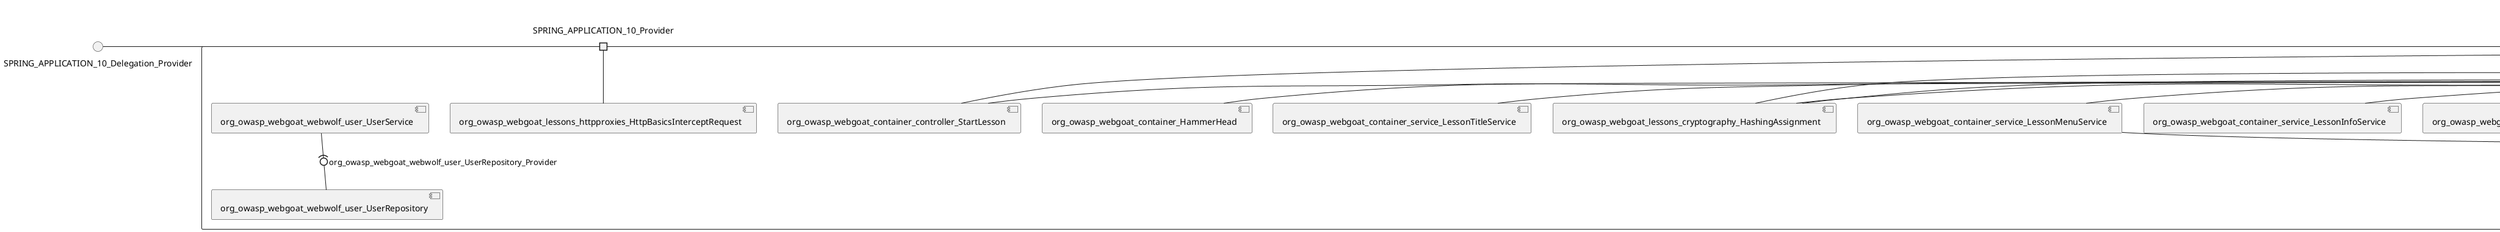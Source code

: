 @startuml
skinparam fixCircleLabelOverlapping true
skinparam componentStyle uml2
() SPRING_APPLICATION_10_Delegation_Provider
() SPRING_APPLICATION_11_Delegation_Provider
() SPRING_APPLICATION_12_Delegation_Provider
() SPRING_APPLICATION_13_Delegation_Provider
() SPRING_APPLICATION_14_Delegation_Provider
() SPRING_APPLICATION_15_Delegation_Provider
() SPRING_APPLICATION_16_Delegation_Provider
() SPRING_APPLICATION_2_Delegation_Provider
() SPRING_APPLICATION_3_Delegation_Provider
() SPRING_APPLICATION_4_Delegation_Provider
() SPRING_APPLICATION_5_Delegation_Provider
() SPRING_APPLICATION_6_Delegation_Provider
() SPRING_APPLICATION_7_Delegation_Provider
() SPRING_APPLICATION_8_Delegation_Provider
() SPRING_APPLICATION_9_Delegation_Provider
() SPRING_APPLICATION_BypassRestrictions_FieldRestrictions_POST_Delegation_Provider
() SPRING_APPLICATION_BypassRestrictions_frontendValidation_POST_Delegation_Provider
() SPRING_APPLICATION_ChromeDevTools_dummy_POST_Delegation_Provider
() SPRING_APPLICATION_ChromeDevTools_network_POST_Delegation_Provider
() SPRING_APPLICATION_CrossSiteScriptingStored_stored_xss_POST_Delegation_Provider
() SPRING_APPLICATION_CrossSiteScriptingStored_stored_xss_follow_up_POST_Delegation_Provider
() SPRING_APPLICATION_CrossSiteScripting_attack1_POST_Delegation_Provider
() SPRING_APPLICATION_CrossSiteScripting_attack3_POST_Delegation_Provider
() SPRING_APPLICATION_CrossSiteScripting_attack4_POST_Delegation_Provider
() SPRING_APPLICATION_CrossSiteScripting_attack5a_GET_Delegation_Provider
() SPRING_APPLICATION_CrossSiteScripting_attack6a_POST_Delegation_Provider
() SPRING_APPLICATION_CrossSiteScripting_dom_follow_up_POST_Delegation_Provider
() SPRING_APPLICATION_CrossSiteScripting_phone_home_xss_POST_Delegation_Provider
() SPRING_APPLICATION_CrossSiteScripting_quiz_GET_POST_Delegation_Provider
() SPRING_APPLICATION_Delegation_Provider
() SPRING_APPLICATION_GET_10_Delegation_Provider
() SPRING_APPLICATION_GET_11_Delegation_Provider
() SPRING_APPLICATION_GET_2_Delegation_Provider
() SPRING_APPLICATION_GET_3_Delegation_Provider
() SPRING_APPLICATION_GET_4_Delegation_Provider
() SPRING_APPLICATION_GET_5_Delegation_Provider
() SPRING_APPLICATION_GET_6_Delegation_Provider
() SPRING_APPLICATION_GET_7_Delegation_Provider
() SPRING_APPLICATION_GET_8_Delegation_Provider
() SPRING_APPLICATION_GET_9_Delegation_Provider
() SPRING_APPLICATION_GET_Delegation_Provider
() SPRING_APPLICATION_HtmlTampering_task_POST_Delegation_Provider
() SPRING_APPLICATION_HttpBasics_attack1_POST_Delegation_Provider
() SPRING_APPLICATION_HttpBasics_attack2_POST_Delegation_Provider
() SPRING_APPLICATION_IDOR_diff_attributes_POST_Delegation_Provider
() SPRING_APPLICATION_IDOR_login_POST_Delegation_Provider
() SPRING_APPLICATION_IDOR_profile_alt_path_POST_Delegation_Provider
() SPRING_APPLICATION_InsecureDeserialization_task_POST_Delegation_Provider
() SPRING_APPLICATION_InsecureLogin_Delegation_Provider
() SPRING_APPLICATION_JWT_decode_POST_Delegation_Provider
() SPRING_APPLICATION_JWT_jku_Delegation_Provider
() SPRING_APPLICATION_JWT_kid_Delegation_Provider
() SPRING_APPLICATION_JWT_quiz_GET_POST_Delegation_Provider
() SPRING_APPLICATION_JWT_refresh_Delegation_Provider
() SPRING_APPLICATION_JWT_secret_POST_Delegation_Provider
() SPRING_APPLICATION_JWT_votings_Delegation_Provider
() SPRING_APPLICATION_LogSpoofing_log_bleeding_POST_Delegation_Provider
() SPRING_APPLICATION_LogSpoofing_log_spoofing_POST_Delegation_Provider
() SPRING_APPLICATION_POST_10_Delegation_Provider
() SPRING_APPLICATION_POST_11_Delegation_Provider
() SPRING_APPLICATION_POST_12_Delegation_Provider
() SPRING_APPLICATION_POST_13_Delegation_Provider
() SPRING_APPLICATION_POST_14_Delegation_Provider
() SPRING_APPLICATION_POST_15_Delegation_Provider
() SPRING_APPLICATION_POST_16_Delegation_Provider
() SPRING_APPLICATION_POST_17_Delegation_Provider
() SPRING_APPLICATION_POST_18_Delegation_Provider
() SPRING_APPLICATION_POST_2_Delegation_Provider
() SPRING_APPLICATION_POST_3_Delegation_Provider
() SPRING_APPLICATION_POST_4_Delegation_Provider
() SPRING_APPLICATION_POST_5_Delegation_Provider
() SPRING_APPLICATION_POST_6_Delegation_Provider
() SPRING_APPLICATION_POST_7_Delegation_Provider
() SPRING_APPLICATION_POST_8_Delegation_Provider
() SPRING_APPLICATION_POST_9_Delegation_Provider
() SPRING_APPLICATION_POST_Delegation_Provider
() SPRING_APPLICATION_PUT_Delegation_Provider
() SPRING_APPLICATION_PasswordReset_ForgotPassword_create_password_reset_link_POST_Delegation_Provider
() SPRING_APPLICATION_PasswordReset_SecurityQuestions_POST_Delegation_Provider
() SPRING_APPLICATION_PasswordReset_reset_Delegation_Provider
() SPRING_APPLICATION_PasswordReset_simple_mail_reset_POST_Delegation_Provider
() SPRING_APPLICATION_PathTraversal_profile_picture_GET_Delegation_Provider
() SPRING_APPLICATION_PathTraversal_profile_picture_fix_GET_Delegation_Provider
() SPRING_APPLICATION_PathTraversal_profile_upload_POST_Delegation_Provider
() SPRING_APPLICATION_PathTraversal_profile_upload_fix_POST_Delegation_Provider
() SPRING_APPLICATION_PathTraversal_profile_upload_remove_user_input_POST_Delegation_Provider
() SPRING_APPLICATION_PathTraversal_random_POST_Delegation_Provider
() SPRING_APPLICATION_PathTraversal_random_picture_GET_Delegation_Provider
() SPRING_APPLICATION_PathTraversal_zip_slip_Delegation_Provider
() SPRING_APPLICATION_SSRF_task1_POST_Delegation_Provider
() SPRING_APPLICATION_SSRF_task2_POST_Delegation_Provider
() SPRING_APPLICATION_SecurePasswords_assignment_POST_Delegation_Provider
() SPRING_APPLICATION_SqlInjectionAdvanced_attack6a_POST_Delegation_Provider
() SPRING_APPLICATION_SqlInjectionAdvanced_attack6b_POST_Delegation_Provider
() SPRING_APPLICATION_SqlInjectionAdvanced_challenge_Login_POST_Delegation_Provider
() SPRING_APPLICATION_SqlInjectionAdvanced_challenge_PUT_Delegation_Provider
() SPRING_APPLICATION_SqlInjectionAdvanced_quiz_GET_POST_Delegation_Provider
() SPRING_APPLICATION_SqlInjectionMitigations_attack10a_POST_Delegation_Provider
() SPRING_APPLICATION_SqlInjectionMitigations_attack10b_POST_Delegation_Provider
() SPRING_APPLICATION_SqlInjectionMitigations_attack12a_POST_Delegation_Provider
() SPRING_APPLICATION_SqlInjectionMitigations_servers_GET_Delegation_Provider
() SPRING_APPLICATION_SqlInjection_assignment5a_POST_Delegation_Provider
() SPRING_APPLICATION_SqlInjection_assignment5b_POST_Delegation_Provider
() SPRING_APPLICATION_SqlInjection_attack10_POST_Delegation_Provider
() SPRING_APPLICATION_SqlInjection_attack2_POST_Delegation_Provider
() SPRING_APPLICATION_SqlInjection_attack3_POST_Delegation_Provider
() SPRING_APPLICATION_SqlInjection_attack4_POST_Delegation_Provider
() SPRING_APPLICATION_SqlInjection_attack5_POST_Delegation_Provider
() SPRING_APPLICATION_SqlInjection_attack8_POST_Delegation_Provider
() SPRING_APPLICATION_SqlInjection_attack9_POST_Delegation_Provider
() SPRING_APPLICATION_SqlOnlyInputValidationOnKeywords_attack_POST_Delegation_Provider
() SPRING_APPLICATION_SqlOnlyInputValidation_attack_POST_Delegation_Provider
() SPRING_APPLICATION_VulnerableComponents_attack1_POST_Delegation_Provider
() SPRING_APPLICATION_WebWolf_GET_Delegation_Provider
() SPRING_APPLICATION_WebWolf_landing_Delegation_Provider
() SPRING_APPLICATION_WebWolf_mail_Delegation_Provider
() SPRING_APPLICATION_challenge_1_POST_Delegation_Provider
() SPRING_APPLICATION_challenge_5_POST_Delegation_Provider
() SPRING_APPLICATION_challenge_7_Delegation_Provider
() SPRING_APPLICATION_challenge_8_Delegation_Provider
() SPRING_APPLICATION_challenge_logo_Delegation_Provider
() SPRING_APPLICATION_cia_quiz_GET_POST_Delegation_Provider
() SPRING_APPLICATION_clientSideFiltering_attack1_POST_Delegation_Provider
() SPRING_APPLICATION_clientSideFiltering_challenge_store_coupons_GET_Delegation_Provider
() SPRING_APPLICATION_clientSideFiltering_getItForFree_POST_Delegation_Provider
() SPRING_APPLICATION_clientSideFiltering_salaries_GET_Delegation_Provider
() SPRING_APPLICATION_crypto_encoding_basic_auth_POST_Delegation_Provider
() SPRING_APPLICATION_crypto_encoding_xor_POST_Delegation_Provider
() SPRING_APPLICATION_crypto_hashing_POST_Delegation_Provider
() SPRING_APPLICATION_crypto_secure_defaults_POST_Delegation_Provider
() SPRING_APPLICATION_crypto_signing_verify_POST_Delegation_Provider
() SPRING_APPLICATION_csrf_feedback_message_POST_Delegation_Provider
() SPRING_APPLICATION_csrf_review_POST_Delegation_Provider
() SPRING_APPLICATION_files_GET_Delegation_Provider
() SPRING_APPLICATION_fileupload_POST_Delegation_Provider
() SPRING_APPLICATION_jwt_Delegation_Provider
() SPRING_APPLICATION_landing_Delegation_Provider
() SPRING_APPLICATION_lesson_template_Delegation_Provider
() SPRING_APPLICATION_login_oauth_mvc_GET_Delegation_Provider
() SPRING_APPLICATION_mail_DELETE_GET_POST_Delegation_Provider
() SPRING_APPLICATION_register_mvc_POST_Delegation_Provider
() SPRING_APPLICATION_registration_GET_Delegation_Provider
() SPRING_APPLICATION_requests_GET_Delegation_Provider
() SPRING_APPLICATION_scoreboard_data_GET_Delegation_Provider
() SPRING_APPLICATION_server_directory_GET_Delegation_Provider
() SPRING_APPLICATION_service_debug_labels_mvc_Delegation_Provider
() SPRING_APPLICATION_service_lessonoverview_mvc_Delegation_Provider
() SPRING_APPLICATION_xxe_comments_GET_Delegation_Provider
rectangle System {
[org_owasp_webgoat_container_HammerHead] [[webgoat-webgoat.repository#_Rdbt7IhBEe-S_qKQpdxaLQ]]
[org_owasp_webgoat_container_WebWolfRedirect] [[webgoat-webgoat.repository#_Rdbt7IhBEe-S_qKQpdxaLQ]]
[org_owasp_webgoat_container_controller_StartLesson] [[webgoat-webgoat.repository#_Rdbt7IhBEe-S_qKQpdxaLQ]]
[org_owasp_webgoat_container_controller_Welcome] [[webgoat-webgoat.repository#_Rdbt7IhBEe-S_qKQpdxaLQ]]
[org_owasp_webgoat_container_i18n_PluginMessages_Provider] [[webgoat-webgoat.repository#_Rdbt7IhBEe-S_qKQpdxaLQ]]
[org_owasp_webgoat_container_report_ReportCardController] [[webgoat-webgoat.repository#_Rdbt7IhBEe-S_qKQpdxaLQ]]
[org_owasp_webgoat_container_service_EnvironmentService] [[webgoat-webgoat.repository#_Rdbt7IhBEe-S_qKQpdxaLQ]]
[org_owasp_webgoat_container_service_HintService] [[webgoat-webgoat.repository#_Rdbt7IhBEe-S_qKQpdxaLQ]]
[org_owasp_webgoat_container_service_LabelDebugService] [[webgoat-webgoat.repository#_Rdbt7IhBEe-S_qKQpdxaLQ]]
[org_owasp_webgoat_container_service_LabelService] [[webgoat-webgoat.repository#_Rdbt7IhBEe-S_qKQpdxaLQ]]
[org_owasp_webgoat_container_service_LessonInfoService] [[webgoat-webgoat.repository#_Rdbt7IhBEe-S_qKQpdxaLQ]]
[org_owasp_webgoat_container_service_LessonMenuService] [[webgoat-webgoat.repository#_Rdbt7IhBEe-S_qKQpdxaLQ]]
[org_owasp_webgoat_container_service_LessonProgressService] [[webgoat-webgoat.repository#_Rdbt7IhBEe-S_qKQpdxaLQ]]
[org_owasp_webgoat_container_service_LessonTitleService] [[webgoat-webgoat.repository#_Rdbt7IhBEe-S_qKQpdxaLQ]]
[org_owasp_webgoat_container_service_RestartLessonService] [[webgoat-webgoat.repository#_Rdbt7IhBEe-S_qKQpdxaLQ]]
[org_owasp_webgoat_container_service_SessionService] [[webgoat-webgoat.repository#_Rdbt7IhBEe-S_qKQpdxaLQ]]
[org_owasp_webgoat_container_session_UserSessionData_Provider] [[webgoat-webgoat.repository#_Rdbt7IhBEe-S_qKQpdxaLQ]]
[org_owasp_webgoat_container_session_WebSession_Provider] [[webgoat-webgoat.repository#_Rdbt7IhBEe-S_qKQpdxaLQ]]
[org_owasp_webgoat_container_users_RegistrationController] [[webgoat-webgoat.repository#_Rdbt7IhBEe-S_qKQpdxaLQ]]
[org_owasp_webgoat_container_users_Scoreboard] [[webgoat-webgoat.repository#_Rdbt7IhBEe-S_qKQpdxaLQ]]
[org_owasp_webgoat_container_users_UserProgressRepository] [[webgoat-webgoat.repository#_Rdbt7IhBEe-S_qKQpdxaLQ]]
[org_owasp_webgoat_container_users_UserRepository] [[webgoat-webgoat.repository#_Rdbt7IhBEe-S_qKQpdxaLQ]]
[org_owasp_webgoat_container_users_UserService] [[webgoat-webgoat.repository#_Rdbt7IhBEe-S_qKQpdxaLQ]]
[org_owasp_webgoat_lessons_authbypass_VerifyAccount] [[webgoat-webgoat.repository#_Rdbt7IhBEe-S_qKQpdxaLQ]]
[org_owasp_webgoat_lessons_bypassrestrictions_BypassRestrictionsFieldRestrictions] [[webgoat-webgoat.repository#_Rdbt7IhBEe-S_qKQpdxaLQ]]
[org_owasp_webgoat_lessons_bypassrestrictions_BypassRestrictionsFrontendValidation] [[webgoat-webgoat.repository#_Rdbt7IhBEe-S_qKQpdxaLQ]]
[org_owasp_webgoat_lessons_challenges_FlagController] [[webgoat-webgoat.repository#_Rdbt7IhBEe-S_qKQpdxaLQ]]
[org_owasp_webgoat_lessons_challenges_challenge1_Assignment1] [[webgoat-webgoat.repository#_Rdbt7IhBEe-S_qKQpdxaLQ]]
[org_owasp_webgoat_lessons_challenges_challenge1_ImageServlet] [[webgoat-webgoat.repository#_Rdbt7IhBEe-S_qKQpdxaLQ]]
[org_owasp_webgoat_lessons_challenges_challenge5_Assignment5] [[webgoat-webgoat.repository#_Rdbt7IhBEe-S_qKQpdxaLQ]]
[org_owasp_webgoat_lessons_challenges_challenge7_Assignment7] [[webgoat-webgoat.repository#_Rdbt7IhBEe-S_qKQpdxaLQ]]
[org_owasp_webgoat_lessons_challenges_challenge8_Assignment8] [[webgoat-webgoat.repository#_Rdbt7IhBEe-S_qKQpdxaLQ]]
[org_owasp_webgoat_lessons_chromedevtools_NetworkDummy] [[webgoat-webgoat.repository#_Rdbt7IhBEe-S_qKQpdxaLQ]]
[org_owasp_webgoat_lessons_chromedevtools_NetworkLesson] [[webgoat-webgoat.repository#_Rdbt7IhBEe-S_qKQpdxaLQ]]
[org_owasp_webgoat_lessons_cia_CIAQuiz] [[webgoat-webgoat.repository#_Rdbt7IhBEe-S_qKQpdxaLQ]]
[org_owasp_webgoat_lessons_clientsidefiltering_ClientSideFilteringAssignment] [[webgoat-webgoat.repository#_Rdbt7IhBEe-S_qKQpdxaLQ]]
[org_owasp_webgoat_lessons_clientsidefiltering_ClientSideFilteringFreeAssignment] [[webgoat-webgoat.repository#_Rdbt7IhBEe-S_qKQpdxaLQ]]
[org_owasp_webgoat_lessons_clientsidefiltering_Salaries] [[webgoat-webgoat.repository#_Rdbt7IhBEe-S_qKQpdxaLQ]]
[org_owasp_webgoat_lessons_clientsidefiltering_ShopEndpoint] [[webgoat-webgoat.repository#_Rdbt7IhBEe-S_qKQpdxaLQ]]
[org_owasp_webgoat_lessons_cryptography_EncodingAssignment] [[webgoat-webgoat.repository#_Rdbt7IhBEe-S_qKQpdxaLQ]]
[org_owasp_webgoat_lessons_cryptography_HashingAssignment] [[webgoat-webgoat.repository#_Rdbt7IhBEe-S_qKQpdxaLQ]]
[org_owasp_webgoat_lessons_cryptography_SecureDefaultsAssignment] [[webgoat-webgoat.repository#_Rdbt7IhBEe-S_qKQpdxaLQ]]
[org_owasp_webgoat_lessons_cryptography_SigningAssignment] [[webgoat-webgoat.repository#_Rdbt7IhBEe-S_qKQpdxaLQ]]
[org_owasp_webgoat_lessons_cryptography_XOREncodingAssignment] [[webgoat-webgoat.repository#_Rdbt7IhBEe-S_qKQpdxaLQ]]
[org_owasp_webgoat_lessons_csrf_CSRFConfirmFlag1] [[webgoat-webgoat.repository#_Rdbt7IhBEe-S_qKQpdxaLQ]]
[org_owasp_webgoat_lessons_csrf_CSRFFeedback] [[webgoat-webgoat.repository#_Rdbt7IhBEe-S_qKQpdxaLQ]]
[org_owasp_webgoat_lessons_csrf_CSRFGetFlag] [[webgoat-webgoat.repository#_Rdbt7IhBEe-S_qKQpdxaLQ]]
[org_owasp_webgoat_lessons_csrf_CSRFLogin] [[webgoat-webgoat.repository#_Rdbt7IhBEe-S_qKQpdxaLQ]]
[org_owasp_webgoat_lessons_csrf_ForgedReviews] [[webgoat-webgoat.repository#_Rdbt7IhBEe-S_qKQpdxaLQ]]
[org_owasp_webgoat_lessons_csrf_ObjectMapper_Provider] [[webgoat-webgoat.repository#_Rdbt7IhBEe-S_qKQpdxaLQ]]
[org_owasp_webgoat_lessons_deserialization_InsecureDeserializationTask] [[webgoat-webgoat.repository#_Rdbt7IhBEe-S_qKQpdxaLQ]]
[org_owasp_webgoat_lessons_hijacksession_HijackSessionAssignment] [[webgoat-webgoat.repository#_Rdbt7IhBEe-S_qKQpdxaLQ]]
[org_owasp_webgoat_lessons_hijacksession_cas_HijackSessionAuthenticationProvider] [[webgoat-webgoat.repository#_Rdbt7IhBEe-S_qKQpdxaLQ]]
[org_owasp_webgoat_lessons_htmltampering_HtmlTamperingTask] [[webgoat-webgoat.repository#_Rdbt7IhBEe-S_qKQpdxaLQ]]
[org_owasp_webgoat_lessons_httpbasics_HttpBasicsLesson] [[webgoat-webgoat.repository#_Rdbt7IhBEe-S_qKQpdxaLQ]]
[org_owasp_webgoat_lessons_httpbasics_HttpBasicsQuiz] [[webgoat-webgoat.repository#_Rdbt7IhBEe-S_qKQpdxaLQ]]
[org_owasp_webgoat_lessons_httpproxies_HttpBasicsInterceptRequest] [[webgoat-webgoat.repository#_Rdbt7IhBEe-S_qKQpdxaLQ]]
[org_owasp_webgoat_lessons_idor_IDORDiffAttributes] [[webgoat-webgoat.repository#_Rdbt7IhBEe-S_qKQpdxaLQ]]
[org_owasp_webgoat_lessons_idor_IDOREditOtherProfile] [[webgoat-webgoat.repository#_Rdbt7IhBEe-S_qKQpdxaLQ]]
[org_owasp_webgoat_lessons_idor_IDORLogin] [[webgoat-webgoat.repository#_Rdbt7IhBEe-S_qKQpdxaLQ]]
[org_owasp_webgoat_lessons_idor_IDORViewOtherProfile] [[webgoat-webgoat.repository#_Rdbt7IhBEe-S_qKQpdxaLQ]]
[org_owasp_webgoat_lessons_idor_IDORViewOwnProfile] [[webgoat-webgoat.repository#_Rdbt7IhBEe-S_qKQpdxaLQ]]
[org_owasp_webgoat_lessons_idor_IDORViewOwnProfileAltUrl] [[webgoat-webgoat.repository#_Rdbt7IhBEe-S_qKQpdxaLQ]]
[org_owasp_webgoat_lessons_insecurelogin_InsecureLoginTask] [[webgoat-webgoat.repository#_Rdbt7IhBEe-S_qKQpdxaLQ]]
[org_owasp_webgoat_lessons_jwt_JWTDecodeEndpoint] [[webgoat-webgoat.repository#_Rdbt7IhBEe-S_qKQpdxaLQ]]
[org_owasp_webgoat_lessons_jwt_JWTQuiz] [[webgoat-webgoat.repository#_Rdbt7IhBEe-S_qKQpdxaLQ]]
[org_owasp_webgoat_lessons_jwt_JWTRefreshEndpoint] [[webgoat-webgoat.repository#_Rdbt7IhBEe-S_qKQpdxaLQ]]
[org_owasp_webgoat_lessons_jwt_JWTSecretKeyEndpoint] [[webgoat-webgoat.repository#_Rdbt7IhBEe-S_qKQpdxaLQ]]
[org_owasp_webgoat_lessons_jwt_JWTVotesEndpoint] [[webgoat-webgoat.repository#_Rdbt7IhBEe-S_qKQpdxaLQ]]
[org_owasp_webgoat_lessons_jwt_claimmisuse_JWTHeaderJKUEndpoint] [[webgoat-webgoat.repository#_Rdbt7IhBEe-S_qKQpdxaLQ]]
[org_owasp_webgoat_lessons_jwt_claimmisuse_JWTHeaderKIDEndpoint] [[webgoat-webgoat.repository#_Rdbt7IhBEe-S_qKQpdxaLQ]]
[org_owasp_webgoat_lessons_lessontemplate_SampleAttack] [[webgoat-webgoat.repository#_Rdbt7IhBEe-S_qKQpdxaLQ]]
[org_owasp_webgoat_lessons_logging_LogBleedingTask] [[webgoat-webgoat.repository#_Rdbt7IhBEe-S_qKQpdxaLQ]]
[org_owasp_webgoat_lessons_logging_LogSpoofingTask] [[webgoat-webgoat.repository#_Rdbt7IhBEe-S_qKQpdxaLQ]]
[org_owasp_webgoat_lessons_missingac_MissingFunctionACHiddenMenus] [[webgoat-webgoat.repository#_Rdbt7IhBEe-S_qKQpdxaLQ]]
[org_owasp_webgoat_lessons_missingac_MissingFunctionACUsers] [[webgoat-webgoat.repository#_Rdbt7IhBEe-S_qKQpdxaLQ]]
[org_owasp_webgoat_lessons_missingac_MissingFunctionACYourHash] [[webgoat-webgoat.repository#_Rdbt7IhBEe-S_qKQpdxaLQ]]
[org_owasp_webgoat_lessons_missingac_MissingFunctionACYourHashAdmin] [[webgoat-webgoat.repository#_Rdbt7IhBEe-S_qKQpdxaLQ]]
[org_owasp_webgoat_lessons_passwordreset_QuestionsAssignment] [[webgoat-webgoat.repository#_Rdbt7IhBEe-S_qKQpdxaLQ]]
[org_owasp_webgoat_lessons_passwordreset_ResetLinkAssignment] [[webgoat-webgoat.repository#_Rdbt7IhBEe-S_qKQpdxaLQ]]
[org_owasp_webgoat_lessons_passwordreset_ResetLinkAssignmentForgotPassword] [[webgoat-webgoat.repository#_Rdbt7IhBEe-S_qKQpdxaLQ]]
[org_owasp_webgoat_lessons_passwordreset_SecurityQuestionAssignment] [[webgoat-webgoat.repository#_Rdbt7IhBEe-S_qKQpdxaLQ]]
[org_owasp_webgoat_lessons_passwordreset_SimpleMailAssignment] [[webgoat-webgoat.repository#_Rdbt7IhBEe-S_qKQpdxaLQ]]
[org_owasp_webgoat_lessons_passwordreset_TriedQuestions] [[webgoat-webgoat.repository#_Rdbt7IhBEe-S_qKQpdxaLQ]]
[org_owasp_webgoat_lessons_pathtraversal_ProfileUpload] [[webgoat-webgoat.repository#_Rdbt7IhBEe-S_qKQpdxaLQ]]
[org_owasp_webgoat_lessons_pathtraversal_ProfileUploadFix] [[webgoat-webgoat.repository#_Rdbt7IhBEe-S_qKQpdxaLQ]]
[org_owasp_webgoat_lessons_pathtraversal_ProfileUploadRemoveUserInput] [[webgoat-webgoat.repository#_Rdbt7IhBEe-S_qKQpdxaLQ]]
[org_owasp_webgoat_lessons_pathtraversal_ProfileUploadRetrieval] [[webgoat-webgoat.repository#_Rdbt7IhBEe-S_qKQpdxaLQ]]
[org_owasp_webgoat_lessons_pathtraversal_ProfileZipSlip] [[webgoat-webgoat.repository#_Rdbt7IhBEe-S_qKQpdxaLQ]]
[org_owasp_webgoat_lessons_securepasswords_SecurePasswordsAssignment] [[webgoat-webgoat.repository#_Rdbt7IhBEe-S_qKQpdxaLQ]]
[org_owasp_webgoat_lessons_spoofcookie_SpoofCookieAssignment] [[webgoat-webgoat.repository#_Rdbt7IhBEe-S_qKQpdxaLQ]]
[org_owasp_webgoat_lessons_sqlinjection_advanced_SqlInjectionChallenge] [[webgoat-webgoat.repository#_Rdbt7IhBEe-S_qKQpdxaLQ]]
[org_owasp_webgoat_lessons_sqlinjection_advanced_SqlInjectionChallengeLogin] [[webgoat-webgoat.repository#_Rdbt7IhBEe-S_qKQpdxaLQ]]
[org_owasp_webgoat_lessons_sqlinjection_advanced_SqlInjectionLesson6a] [[webgoat-webgoat.repository#_Rdbt7IhBEe-S_qKQpdxaLQ]]
[org_owasp_webgoat_lessons_sqlinjection_advanced_SqlInjectionLesson6b] [[webgoat-webgoat.repository#_Rdbt7IhBEe-S_qKQpdxaLQ]]
[org_owasp_webgoat_lessons_sqlinjection_advanced_SqlInjectionQuiz] [[webgoat-webgoat.repository#_Rdbt7IhBEe-S_qKQpdxaLQ]]
[org_owasp_webgoat_lessons_sqlinjection_introduction_SqlInjectionLesson10] [[webgoat-webgoat.repository#_Rdbt7IhBEe-S_qKQpdxaLQ]]
[org_owasp_webgoat_lessons_sqlinjection_introduction_SqlInjectionLesson2] [[webgoat-webgoat.repository#_Rdbt7IhBEe-S_qKQpdxaLQ]]
[org_owasp_webgoat_lessons_sqlinjection_introduction_SqlInjectionLesson3] [[webgoat-webgoat.repository#_Rdbt7IhBEe-S_qKQpdxaLQ]]
[org_owasp_webgoat_lessons_sqlinjection_introduction_SqlInjectionLesson4] [[webgoat-webgoat.repository#_Rdbt7IhBEe-S_qKQpdxaLQ]]
[org_owasp_webgoat_lessons_sqlinjection_introduction_SqlInjectionLesson5] [[webgoat-webgoat.repository#_Rdbt7IhBEe-S_qKQpdxaLQ]]
[org_owasp_webgoat_lessons_sqlinjection_introduction_SqlInjectionLesson5a] [[webgoat-webgoat.repository#_Rdbt7IhBEe-S_qKQpdxaLQ]]
[org_owasp_webgoat_lessons_sqlinjection_introduction_SqlInjectionLesson5b] [[webgoat-webgoat.repository#_Rdbt7IhBEe-S_qKQpdxaLQ]]
[org_owasp_webgoat_lessons_sqlinjection_introduction_SqlInjectionLesson8] [[webgoat-webgoat.repository#_Rdbt7IhBEe-S_qKQpdxaLQ]]
[org_owasp_webgoat_lessons_sqlinjection_introduction_SqlInjectionLesson9] [[webgoat-webgoat.repository#_Rdbt7IhBEe-S_qKQpdxaLQ]]
[org_owasp_webgoat_lessons_sqlinjection_mitigation_Servers] [[webgoat-webgoat.repository#_Rdbt7IhBEe-S_qKQpdxaLQ]]
[org_owasp_webgoat_lessons_sqlinjection_mitigation_SqlInjectionLesson10a] [[webgoat-webgoat.repository#_Rdbt7IhBEe-S_qKQpdxaLQ]]
[org_owasp_webgoat_lessons_sqlinjection_mitigation_SqlInjectionLesson10b] [[webgoat-webgoat.repository#_Rdbt7IhBEe-S_qKQpdxaLQ]]
[org_owasp_webgoat_lessons_sqlinjection_mitigation_SqlInjectionLesson13] [[webgoat-webgoat.repository#_Rdbt7IhBEe-S_qKQpdxaLQ]]
[org_owasp_webgoat_lessons_sqlinjection_mitigation_SqlOnlyInputValidation] [[webgoat-webgoat.repository#_Rdbt7IhBEe-S_qKQpdxaLQ]]
[org_owasp_webgoat_lessons_sqlinjection_mitigation_SqlOnlyInputValidationOnKeywords] [[webgoat-webgoat.repository#_Rdbt7IhBEe-S_qKQpdxaLQ]]
[org_owasp_webgoat_lessons_ssrf_SSRFTask1] [[webgoat-webgoat.repository#_Rdbt7IhBEe-S_qKQpdxaLQ]]
[org_owasp_webgoat_lessons_ssrf_SSRFTask2] [[webgoat-webgoat.repository#_Rdbt7IhBEe-S_qKQpdxaLQ]]
[org_owasp_webgoat_lessons_vulnerablecomponents_VulnerableComponentsLesson] [[webgoat-webgoat.repository#_Rdbt7IhBEe-S_qKQpdxaLQ]]
[org_owasp_webgoat_lessons_webwolfintroduction_LandingAssignment] [[webgoat-webgoat.repository#_Rdbt7IhBEe-S_qKQpdxaLQ]]
[org_owasp_webgoat_lessons_webwolfintroduction_MailAssignment] [[webgoat-webgoat.repository#_Rdbt7IhBEe-S_qKQpdxaLQ]]
[org_owasp_webgoat_lessons_xss_CrossSiteScriptingLesson1] [[webgoat-webgoat.repository#_Rdbt7IhBEe-S_qKQpdxaLQ]]
[org_owasp_webgoat_lessons_xss_CrossSiteScriptingLesson3] [[webgoat-webgoat.repository#_Rdbt7IhBEe-S_qKQpdxaLQ]]
[org_owasp_webgoat_lessons_xss_CrossSiteScriptingLesson4] [[webgoat-webgoat.repository#_Rdbt7IhBEe-S_qKQpdxaLQ]]
[org_owasp_webgoat_lessons_xss_CrossSiteScriptingLesson5a] [[webgoat-webgoat.repository#_Rdbt7IhBEe-S_qKQpdxaLQ]]
[org_owasp_webgoat_lessons_xss_CrossSiteScriptingLesson6a] [[webgoat-webgoat.repository#_Rdbt7IhBEe-S_qKQpdxaLQ]]
[org_owasp_webgoat_lessons_xss_CrossSiteScriptingQuiz] [[webgoat-webgoat.repository#_Rdbt7IhBEe-S_qKQpdxaLQ]]
[org_owasp_webgoat_lessons_xss_DOMCrossSiteScripting] [[webgoat-webgoat.repository#_Rdbt7IhBEe-S_qKQpdxaLQ]]
[org_owasp_webgoat_lessons_xss_DOMCrossSiteScriptingVerifier] [[webgoat-webgoat.repository#_Rdbt7IhBEe-S_qKQpdxaLQ]]
[org_owasp_webgoat_lessons_xss_stored_StoredCrossSiteScriptingVerifier] [[webgoat-webgoat.repository#_Rdbt7IhBEe-S_qKQpdxaLQ]]
[org_owasp_webgoat_lessons_xss_stored_StoredXssComments] [[webgoat-webgoat.repository#_Rdbt7IhBEe-S_qKQpdxaLQ]]
[org_owasp_webgoat_lessons_xxe_BlindSendFileAssignment] [[webgoat-webgoat.repository#_Rdbt7IhBEe-S_qKQpdxaLQ]]
[org_owasp_webgoat_lessons_xxe_CommentsCache] [[webgoat-webgoat.repository#_Rdbt7IhBEe-S_qKQpdxaLQ]]
[org_owasp_webgoat_lessons_xxe_CommentsEndpoint] [[webgoat-webgoat.repository#_Rdbt7IhBEe-S_qKQpdxaLQ]]
[org_owasp_webgoat_lessons_xxe_ContentTypeAssignment] [[webgoat-webgoat.repository#_Rdbt7IhBEe-S_qKQpdxaLQ]]
[org_owasp_webgoat_lessons_xxe_SimpleXXE] [[webgoat-webgoat.repository#_Rdbt7IhBEe-S_qKQpdxaLQ]]
[org_owasp_webgoat_webwolf_FileServer] [[webgoat-webgoat.repository#_Rdbt7IhBEe-S_qKQpdxaLQ]]
[org_owasp_webgoat_webwolf_jwt_JWTController] [[webgoat-webgoat.repository#_Rdbt7IhBEe-S_qKQpdxaLQ]]
[org_owasp_webgoat_webwolf_mailbox_MailboxController] [[webgoat-webgoat.repository#_Rdbt7IhBEe-S_qKQpdxaLQ]]
[org_owasp_webgoat_webwolf_mailbox_MailboxRepository] [[webgoat-webgoat.repository#_Rdbt7IhBEe-S_qKQpdxaLQ]]
[org_owasp_webgoat_webwolf_requests_LandingPage] [[webgoat-webgoat.repository#_Rdbt7IhBEe-S_qKQpdxaLQ]]
[org_owasp_webgoat_webwolf_requests_Requests] [[webgoat-webgoat.repository#_Rdbt7IhBEe-S_qKQpdxaLQ]]
[org_owasp_webgoat_webwolf_user_UserRepository] [[webgoat-webgoat.repository#_Rdbt7IhBEe-S_qKQpdxaLQ]]
[org_owasp_webgoat_webwolf_user_UserService] [[webgoat-webgoat.repository#_Rdbt7IhBEe-S_qKQpdxaLQ]]
port SPRING_APPLICATION_10_Provider
SPRING_APPLICATION_10_Delegation_Provider - SPRING_APPLICATION_10_Provider
SPRING_APPLICATION_10_Provider - [org_owasp_webgoat_lessons_httpproxies_HttpBasicsInterceptRequest]
port SPRING_APPLICATION_11_Provider
SPRING_APPLICATION_11_Delegation_Provider - SPRING_APPLICATION_11_Provider
SPRING_APPLICATION_11_Provider - [org_owasp_webgoat_container_controller_StartLesson]
port SPRING_APPLICATION_12_Provider
SPRING_APPLICATION_12_Delegation_Provider - SPRING_APPLICATION_12_Provider
SPRING_APPLICATION_12_Provider - [org_owasp_webgoat_lessons_cryptography_HashingAssignment]
port SPRING_APPLICATION_13_Provider
SPRING_APPLICATION_13_Delegation_Provider - SPRING_APPLICATION_13_Provider
SPRING_APPLICATION_13_Provider - [org_owasp_webgoat_webwolf_FileServer]
port SPRING_APPLICATION_14_Provider
SPRING_APPLICATION_14_Delegation_Provider - SPRING_APPLICATION_14_Provider
SPRING_APPLICATION_14_Provider - [org_owasp_webgoat_lessons_xxe_SimpleXXE]
port SPRING_APPLICATION_15_Provider
SPRING_APPLICATION_15_Delegation_Provider - SPRING_APPLICATION_15_Provider
SPRING_APPLICATION_15_Provider - [org_owasp_webgoat_container_controller_StartLesson]
port SPRING_APPLICATION_16_Provider
SPRING_APPLICATION_16_Delegation_Provider - SPRING_APPLICATION_16_Provider
SPRING_APPLICATION_16_Provider - [org_owasp_webgoat_lessons_jwt_JWTSecretKeyEndpoint]
port SPRING_APPLICATION_2_Provider
SPRING_APPLICATION_2_Delegation_Provider - SPRING_APPLICATION_2_Provider
SPRING_APPLICATION_2_Provider - [org_owasp_webgoat_container_HammerHead]
port SPRING_APPLICATION_3_Provider
SPRING_APPLICATION_3_Delegation_Provider - SPRING_APPLICATION_3_Provider
SPRING_APPLICATION_3_Provider - [org_owasp_webgoat_container_service_LessonTitleService]
port SPRING_APPLICATION_4_Provider
SPRING_APPLICATION_4_Delegation_Provider - SPRING_APPLICATION_4_Provider
SPRING_APPLICATION_4_Provider - [org_owasp_webgoat_lessons_cryptography_HashingAssignment]
port SPRING_APPLICATION_5_Provider
SPRING_APPLICATION_5_Delegation_Provider - SPRING_APPLICATION_5_Provider
SPRING_APPLICATION_5_Provider - [org_owasp_webgoat_container_service_LessonMenuService]
port SPRING_APPLICATION_6_Provider
SPRING_APPLICATION_6_Delegation_Provider - SPRING_APPLICATION_6_Provider
SPRING_APPLICATION_6_Provider - [org_owasp_webgoat_container_service_LessonInfoService]
port SPRING_APPLICATION_7_Provider
SPRING_APPLICATION_7_Delegation_Provider - SPRING_APPLICATION_7_Provider
SPRING_APPLICATION_7_Provider - [org_owasp_webgoat_lessons_cryptography_SigningAssignment]
port SPRING_APPLICATION_8_Provider
SPRING_APPLICATION_8_Delegation_Provider - SPRING_APPLICATION_8_Provider
SPRING_APPLICATION_8_Provider - [org_owasp_webgoat_container_service_SessionService]
port SPRING_APPLICATION_9_Provider
SPRING_APPLICATION_9_Delegation_Provider - SPRING_APPLICATION_9_Provider
SPRING_APPLICATION_9_Provider - [org_owasp_webgoat_container_service_LabelDebugService]
port SPRING_APPLICATION_BypassRestrictions_FieldRestrictions_POST_Provider
SPRING_APPLICATION_BypassRestrictions_FieldRestrictions_POST_Delegation_Provider - SPRING_APPLICATION_BypassRestrictions_FieldRestrictions_POST_Provider
SPRING_APPLICATION_BypassRestrictions_FieldRestrictions_POST_Provider - [org_owasp_webgoat_lessons_bypassrestrictions_BypassRestrictionsFieldRestrictions]
port SPRING_APPLICATION_BypassRestrictions_frontendValidation_POST_Provider
SPRING_APPLICATION_BypassRestrictions_frontendValidation_POST_Delegation_Provider - SPRING_APPLICATION_BypassRestrictions_frontendValidation_POST_Provider
SPRING_APPLICATION_BypassRestrictions_frontendValidation_POST_Provider - [org_owasp_webgoat_lessons_bypassrestrictions_BypassRestrictionsFrontendValidation]
port SPRING_APPLICATION_ChromeDevTools_dummy_POST_Provider
SPRING_APPLICATION_ChromeDevTools_dummy_POST_Delegation_Provider - SPRING_APPLICATION_ChromeDevTools_dummy_POST_Provider
SPRING_APPLICATION_ChromeDevTools_dummy_POST_Provider - [org_owasp_webgoat_lessons_chromedevtools_NetworkDummy]
port SPRING_APPLICATION_ChromeDevTools_network_POST_Provider
SPRING_APPLICATION_ChromeDevTools_network_POST_Delegation_Provider - SPRING_APPLICATION_ChromeDevTools_network_POST_Provider
SPRING_APPLICATION_ChromeDevTools_network_POST_Provider - [org_owasp_webgoat_lessons_chromedevtools_NetworkLesson]
port SPRING_APPLICATION_CrossSiteScriptingStored_stored_xss_POST_Provider
SPRING_APPLICATION_CrossSiteScriptingStored_stored_xss_POST_Delegation_Provider - SPRING_APPLICATION_CrossSiteScriptingStored_stored_xss_POST_Provider
SPRING_APPLICATION_CrossSiteScriptingStored_stored_xss_POST_Provider - [org_owasp_webgoat_lessons_xss_stored_StoredXssComments]
port SPRING_APPLICATION_CrossSiteScriptingStored_stored_xss_follow_up_POST_Provider
SPRING_APPLICATION_CrossSiteScriptingStored_stored_xss_follow_up_POST_Delegation_Provider - SPRING_APPLICATION_CrossSiteScriptingStored_stored_xss_follow_up_POST_Provider
SPRING_APPLICATION_CrossSiteScriptingStored_stored_xss_follow_up_POST_Provider - [org_owasp_webgoat_lessons_xss_stored_StoredCrossSiteScriptingVerifier]
port SPRING_APPLICATION_CrossSiteScripting_attack1_POST_Provider
SPRING_APPLICATION_CrossSiteScripting_attack1_POST_Delegation_Provider - SPRING_APPLICATION_CrossSiteScripting_attack1_POST_Provider
SPRING_APPLICATION_CrossSiteScripting_attack1_POST_Provider - [org_owasp_webgoat_lessons_xss_CrossSiteScriptingLesson1]
port SPRING_APPLICATION_CrossSiteScripting_attack3_POST_Provider
SPRING_APPLICATION_CrossSiteScripting_attack3_POST_Delegation_Provider - SPRING_APPLICATION_CrossSiteScripting_attack3_POST_Provider
SPRING_APPLICATION_CrossSiteScripting_attack3_POST_Provider - [org_owasp_webgoat_lessons_xss_CrossSiteScriptingLesson3]
port SPRING_APPLICATION_CrossSiteScripting_attack4_POST_Provider
SPRING_APPLICATION_CrossSiteScripting_attack4_POST_Delegation_Provider - SPRING_APPLICATION_CrossSiteScripting_attack4_POST_Provider
SPRING_APPLICATION_CrossSiteScripting_attack4_POST_Provider - [org_owasp_webgoat_lessons_xss_CrossSiteScriptingLesson4]
port SPRING_APPLICATION_CrossSiteScripting_attack5a_GET_Provider
SPRING_APPLICATION_CrossSiteScripting_attack5a_GET_Delegation_Provider - SPRING_APPLICATION_CrossSiteScripting_attack5a_GET_Provider
SPRING_APPLICATION_CrossSiteScripting_attack5a_GET_Provider - [org_owasp_webgoat_lessons_xss_CrossSiteScriptingLesson5a]
port SPRING_APPLICATION_CrossSiteScripting_attack6a_POST_Provider
SPRING_APPLICATION_CrossSiteScripting_attack6a_POST_Delegation_Provider - SPRING_APPLICATION_CrossSiteScripting_attack6a_POST_Provider
SPRING_APPLICATION_CrossSiteScripting_attack6a_POST_Provider - [org_owasp_webgoat_lessons_xss_CrossSiteScriptingLesson6a]
port SPRING_APPLICATION_CrossSiteScripting_dom_follow_up_POST_Provider
SPRING_APPLICATION_CrossSiteScripting_dom_follow_up_POST_Delegation_Provider - SPRING_APPLICATION_CrossSiteScripting_dom_follow_up_POST_Provider
SPRING_APPLICATION_CrossSiteScripting_dom_follow_up_POST_Provider - [org_owasp_webgoat_lessons_xss_DOMCrossSiteScriptingVerifier]
port SPRING_APPLICATION_CrossSiteScripting_phone_home_xss_POST_Provider
SPRING_APPLICATION_CrossSiteScripting_phone_home_xss_POST_Delegation_Provider - SPRING_APPLICATION_CrossSiteScripting_phone_home_xss_POST_Provider
SPRING_APPLICATION_CrossSiteScripting_phone_home_xss_POST_Provider - [org_owasp_webgoat_lessons_xss_DOMCrossSiteScripting]
port SPRING_APPLICATION_CrossSiteScripting_quiz_GET_POST_Provider
SPRING_APPLICATION_CrossSiteScripting_quiz_GET_POST_Delegation_Provider - SPRING_APPLICATION_CrossSiteScripting_quiz_GET_POST_Provider
SPRING_APPLICATION_CrossSiteScripting_quiz_GET_POST_Provider - [org_owasp_webgoat_lessons_xss_CrossSiteScriptingQuiz]
port SPRING_APPLICATION_Provider
SPRING_APPLICATION_Delegation_Provider - SPRING_APPLICATION_Provider
SPRING_APPLICATION_Provider - [org_owasp_webgoat_container_service_RestartLessonService]
port SPRING_APPLICATION_GET_10_Provider
SPRING_APPLICATION_GET_10_Delegation_Provider - SPRING_APPLICATION_GET_10_Provider
SPRING_APPLICATION_GET_10_Provider - [org_owasp_webgoat_container_service_HintService]
port SPRING_APPLICATION_GET_11_Provider
SPRING_APPLICATION_GET_11_Delegation_Provider - SPRING_APPLICATION_GET_11_Provider
SPRING_APPLICATION_GET_11_Provider - [org_owasp_webgoat_lessons_missingac_MissingFunctionACUsers]
port SPRING_APPLICATION_GET_2_Provider
SPRING_APPLICATION_GET_2_Delegation_Provider - SPRING_APPLICATION_GET_2_Provider
SPRING_APPLICATION_GET_2_Provider - [org_owasp_webgoat_lessons_cryptography_EncodingAssignment]
port SPRING_APPLICATION_GET_3_Provider
SPRING_APPLICATION_GET_3_Delegation_Provider - SPRING_APPLICATION_GET_3_Provider
SPRING_APPLICATION_GET_3_Provider - [org_owasp_webgoat_container_service_LabelService]
port SPRING_APPLICATION_GET_4_Provider
SPRING_APPLICATION_GET_4_Delegation_Provider - SPRING_APPLICATION_GET_4_Provider
SPRING_APPLICATION_GET_4_Provider - [org_owasp_webgoat_lessons_csrf_ForgedReviews]
port SPRING_APPLICATION_GET_5_Provider
SPRING_APPLICATION_GET_5_Delegation_Provider - SPRING_APPLICATION_GET_5_Provider
SPRING_APPLICATION_GET_5_Provider - [org_owasp_webgoat_lessons_spoofcookie_SpoofCookieAssignment]
port SPRING_APPLICATION_GET_6_Provider
SPRING_APPLICATION_GET_6_Delegation_Provider - SPRING_APPLICATION_GET_6_Provider
SPRING_APPLICATION_GET_6_Provider - [org_owasp_webgoat_container_report_ReportCardController]
port SPRING_APPLICATION_GET_7_Provider
SPRING_APPLICATION_GET_7_Delegation_Provider - SPRING_APPLICATION_GET_7_Provider
SPRING_APPLICATION_GET_7_Provider - [org_owasp_webgoat_lessons_idor_IDORViewOwnProfile]
port SPRING_APPLICATION_GET_8_Provider
SPRING_APPLICATION_GET_8_Delegation_Provider - SPRING_APPLICATION_GET_8_Provider
SPRING_APPLICATION_GET_8_Provider - [org_owasp_webgoat_lessons_xss_stored_StoredXssComments]
port SPRING_APPLICATION_GET_9_Provider
SPRING_APPLICATION_GET_9_Delegation_Provider - SPRING_APPLICATION_GET_9_Provider
SPRING_APPLICATION_GET_9_Provider - [org_owasp_webgoat_container_controller_Welcome]
port SPRING_APPLICATION_GET_Provider
SPRING_APPLICATION_GET_Delegation_Provider - SPRING_APPLICATION_GET_Provider
SPRING_APPLICATION_GET_Provider - [org_owasp_webgoat_lessons_idor_IDORViewOtherProfile]
port SPRING_APPLICATION_HtmlTampering_task_POST_Provider
SPRING_APPLICATION_HtmlTampering_task_POST_Delegation_Provider - SPRING_APPLICATION_HtmlTampering_task_POST_Provider
SPRING_APPLICATION_HtmlTampering_task_POST_Provider - [org_owasp_webgoat_lessons_htmltampering_HtmlTamperingTask]
port SPRING_APPLICATION_HttpBasics_attack1_POST_Provider
SPRING_APPLICATION_HttpBasics_attack1_POST_Delegation_Provider - SPRING_APPLICATION_HttpBasics_attack1_POST_Provider
SPRING_APPLICATION_HttpBasics_attack1_POST_Provider - [org_owasp_webgoat_lessons_httpbasics_HttpBasicsLesson]
port SPRING_APPLICATION_HttpBasics_attack2_POST_Provider
SPRING_APPLICATION_HttpBasics_attack2_POST_Delegation_Provider - SPRING_APPLICATION_HttpBasics_attack2_POST_Provider
SPRING_APPLICATION_HttpBasics_attack2_POST_Provider - [org_owasp_webgoat_lessons_httpbasics_HttpBasicsQuiz]
port SPRING_APPLICATION_IDOR_diff_attributes_POST_Provider
SPRING_APPLICATION_IDOR_diff_attributes_POST_Delegation_Provider - SPRING_APPLICATION_IDOR_diff_attributes_POST_Provider
SPRING_APPLICATION_IDOR_diff_attributes_POST_Provider - [org_owasp_webgoat_lessons_idor_IDORDiffAttributes]
port SPRING_APPLICATION_IDOR_login_POST_Provider
SPRING_APPLICATION_IDOR_login_POST_Delegation_Provider - SPRING_APPLICATION_IDOR_login_POST_Provider
SPRING_APPLICATION_IDOR_login_POST_Provider - [org_owasp_webgoat_lessons_idor_IDORLogin]
port SPRING_APPLICATION_IDOR_profile_alt_path_POST_Provider
SPRING_APPLICATION_IDOR_profile_alt_path_POST_Delegation_Provider - SPRING_APPLICATION_IDOR_profile_alt_path_POST_Provider
SPRING_APPLICATION_IDOR_profile_alt_path_POST_Provider - [org_owasp_webgoat_lessons_idor_IDORViewOwnProfileAltUrl]
port SPRING_APPLICATION_InsecureDeserialization_task_POST_Provider
SPRING_APPLICATION_InsecureDeserialization_task_POST_Delegation_Provider - SPRING_APPLICATION_InsecureDeserialization_task_POST_Provider
SPRING_APPLICATION_InsecureDeserialization_task_POST_Provider - [org_owasp_webgoat_lessons_deserialization_InsecureDeserializationTask]
port SPRING_APPLICATION_InsecureLogin_Provider
SPRING_APPLICATION_InsecureLogin_Delegation_Provider - SPRING_APPLICATION_InsecureLogin_Provider
SPRING_APPLICATION_InsecureLogin_Provider - [org_owasp_webgoat_lessons_insecurelogin_InsecureLoginTask]
port SPRING_APPLICATION_JWT_decode_POST_Provider
SPRING_APPLICATION_JWT_decode_POST_Delegation_Provider - SPRING_APPLICATION_JWT_decode_POST_Provider
SPRING_APPLICATION_JWT_decode_POST_Provider - [org_owasp_webgoat_lessons_jwt_JWTDecodeEndpoint]
port SPRING_APPLICATION_JWT_jku_Provider
SPRING_APPLICATION_JWT_jku_Delegation_Provider - SPRING_APPLICATION_JWT_jku_Provider
SPRING_APPLICATION_JWT_jku_Provider - [org_owasp_webgoat_lessons_jwt_claimmisuse_JWTHeaderJKUEndpoint]
port SPRING_APPLICATION_JWT_kid_Provider
SPRING_APPLICATION_JWT_kid_Delegation_Provider - SPRING_APPLICATION_JWT_kid_Provider
SPRING_APPLICATION_JWT_kid_Provider - [org_owasp_webgoat_lessons_jwt_claimmisuse_JWTHeaderKIDEndpoint]
port SPRING_APPLICATION_JWT_quiz_GET_POST_Provider
SPRING_APPLICATION_JWT_quiz_GET_POST_Delegation_Provider - SPRING_APPLICATION_JWT_quiz_GET_POST_Provider
SPRING_APPLICATION_JWT_quiz_GET_POST_Provider - [org_owasp_webgoat_lessons_jwt_JWTQuiz]
port SPRING_APPLICATION_JWT_refresh_Provider
SPRING_APPLICATION_JWT_refresh_Delegation_Provider - SPRING_APPLICATION_JWT_refresh_Provider
SPRING_APPLICATION_JWT_refresh_Provider - [org_owasp_webgoat_lessons_jwt_JWTRefreshEndpoint]
port SPRING_APPLICATION_JWT_secret_POST_Provider
SPRING_APPLICATION_JWT_secret_POST_Delegation_Provider - SPRING_APPLICATION_JWT_secret_POST_Provider
SPRING_APPLICATION_JWT_secret_POST_Provider - [org_owasp_webgoat_lessons_jwt_JWTSecretKeyEndpoint]
port SPRING_APPLICATION_JWT_votings_Provider
SPRING_APPLICATION_JWT_votings_Delegation_Provider - SPRING_APPLICATION_JWT_votings_Provider
SPRING_APPLICATION_JWT_votings_Provider - [org_owasp_webgoat_lessons_jwt_JWTVotesEndpoint]
port SPRING_APPLICATION_LogSpoofing_log_bleeding_POST_Provider
SPRING_APPLICATION_LogSpoofing_log_bleeding_POST_Delegation_Provider - SPRING_APPLICATION_LogSpoofing_log_bleeding_POST_Provider
SPRING_APPLICATION_LogSpoofing_log_bleeding_POST_Provider - [org_owasp_webgoat_lessons_logging_LogBleedingTask]
port SPRING_APPLICATION_LogSpoofing_log_spoofing_POST_Provider
SPRING_APPLICATION_LogSpoofing_log_spoofing_POST_Delegation_Provider - SPRING_APPLICATION_LogSpoofing_log_spoofing_POST_Provider
SPRING_APPLICATION_LogSpoofing_log_spoofing_POST_Provider - [org_owasp_webgoat_lessons_logging_LogSpoofingTask]
port SPRING_APPLICATION_POST_10_Provider
SPRING_APPLICATION_POST_10_Delegation_Provider - SPRING_APPLICATION_POST_10_Provider
SPRING_APPLICATION_POST_10_Provider - [org_owasp_webgoat_lessons_authbypass_VerifyAccount]
port SPRING_APPLICATION_POST_11_Provider
SPRING_APPLICATION_POST_11_Delegation_Provider - SPRING_APPLICATION_POST_11_Provider
SPRING_APPLICATION_POST_11_Provider - [org_owasp_webgoat_lessons_csrf_CSRFGetFlag]
port SPRING_APPLICATION_POST_12_Provider
SPRING_APPLICATION_POST_12_Delegation_Provider - SPRING_APPLICATION_POST_12_Provider
SPRING_APPLICATION_POST_12_Provider - [org_owasp_webgoat_lessons_hijacksession_HijackSessionAssignment]
port SPRING_APPLICATION_POST_13_Provider
SPRING_APPLICATION_POST_13_Delegation_Provider - SPRING_APPLICATION_POST_13_Provider
SPRING_APPLICATION_POST_13_Provider - [org_owasp_webgoat_lessons_passwordreset_SimpleMailAssignment]
port SPRING_APPLICATION_POST_14_Provider
SPRING_APPLICATION_POST_14_Delegation_Provider - SPRING_APPLICATION_POST_14_Provider
SPRING_APPLICATION_POST_14_Provider - [org_owasp_webgoat_lessons_missingac_MissingFunctionACHiddenMenus]
port SPRING_APPLICATION_POST_15_Provider
SPRING_APPLICATION_POST_15_Delegation_Provider - SPRING_APPLICATION_POST_15_Provider
SPRING_APPLICATION_POST_15_Provider - [org_owasp_webgoat_lessons_csrf_CSRFFeedback]
port SPRING_APPLICATION_POST_16_Provider
SPRING_APPLICATION_POST_16_Delegation_Provider - SPRING_APPLICATION_POST_16_Provider
SPRING_APPLICATION_POST_16_Provider - [org_owasp_webgoat_lessons_missingac_MissingFunctionACYourHash]
port SPRING_APPLICATION_POST_17_Provider
SPRING_APPLICATION_POST_17_Delegation_Provider - SPRING_APPLICATION_POST_17_Provider
SPRING_APPLICATION_POST_17_Provider - [org_owasp_webgoat_lessons_csrf_CSRFConfirmFlag1]
port SPRING_APPLICATION_POST_18_Provider
SPRING_APPLICATION_POST_18_Delegation_Provider - SPRING_APPLICATION_POST_18_Provider
SPRING_APPLICATION_POST_18_Provider - [org_owasp_webgoat_lessons_xxe_SimpleXXE]
port SPRING_APPLICATION_POST_2_Provider
SPRING_APPLICATION_POST_2_Delegation_Provider - SPRING_APPLICATION_POST_2_Provider
SPRING_APPLICATION_POST_2_Provider - [org_owasp_webgoat_lessons_chromedevtools_NetworkLesson]
port SPRING_APPLICATION_POST_3_Provider
SPRING_APPLICATION_POST_3_Delegation_Provider - SPRING_APPLICATION_POST_3_Provider
SPRING_APPLICATION_POST_3_Provider - [org_owasp_webgoat_lessons_xxe_BlindSendFileAssignment]
port SPRING_APPLICATION_POST_4_Provider
SPRING_APPLICATION_POST_4_Delegation_Provider - SPRING_APPLICATION_POST_4_Provider
SPRING_APPLICATION_POST_4_Provider - [org_owasp_webgoat_lessons_passwordreset_QuestionsAssignment]
port SPRING_APPLICATION_POST_5_Provider
SPRING_APPLICATION_POST_5_Delegation_Provider - SPRING_APPLICATION_POST_5_Provider
SPRING_APPLICATION_POST_5_Provider - [org_owasp_webgoat_lessons_challenges_FlagController]
port SPRING_APPLICATION_POST_6_Provider
SPRING_APPLICATION_POST_6_Delegation_Provider - SPRING_APPLICATION_POST_6_Provider
SPRING_APPLICATION_POST_6_Provider - [org_owasp_webgoat_lessons_missingac_MissingFunctionACUsers]
port SPRING_APPLICATION_POST_7_Provider
SPRING_APPLICATION_POST_7_Delegation_Provider - SPRING_APPLICATION_POST_7_Provider
SPRING_APPLICATION_POST_7_Provider - [org_owasp_webgoat_lessons_missingac_MissingFunctionACYourHashAdmin]
port SPRING_APPLICATION_POST_8_Provider
SPRING_APPLICATION_POST_8_Delegation_Provider - SPRING_APPLICATION_POST_8_Provider
SPRING_APPLICATION_POST_8_Provider - [org_owasp_webgoat_lessons_spoofcookie_SpoofCookieAssignment]
port SPRING_APPLICATION_POST_9_Provider
SPRING_APPLICATION_POST_9_Delegation_Provider - SPRING_APPLICATION_POST_9_Provider
SPRING_APPLICATION_POST_9_Provider - [org_owasp_webgoat_lessons_csrf_CSRFLogin]
port SPRING_APPLICATION_POST_Provider
SPRING_APPLICATION_POST_Delegation_Provider - SPRING_APPLICATION_POST_Provider
SPRING_APPLICATION_POST_Provider - [org_owasp_webgoat_lessons_xxe_ContentTypeAssignment]
port SPRING_APPLICATION_PUT_Provider
SPRING_APPLICATION_PUT_Delegation_Provider - SPRING_APPLICATION_PUT_Provider
SPRING_APPLICATION_PUT_Provider - [org_owasp_webgoat_lessons_idor_IDOREditOtherProfile]
port SPRING_APPLICATION_PasswordReset_ForgotPassword_create_password_reset_link_POST_Provider
SPRING_APPLICATION_PasswordReset_ForgotPassword_create_password_reset_link_POST_Delegation_Provider - SPRING_APPLICATION_PasswordReset_ForgotPassword_create_password_reset_link_POST_Provider
SPRING_APPLICATION_PasswordReset_ForgotPassword_create_password_reset_link_POST_Provider - [org_owasp_webgoat_lessons_passwordreset_ResetLinkAssignmentForgotPassword]
port SPRING_APPLICATION_PasswordReset_SecurityQuestions_POST_Provider
SPRING_APPLICATION_PasswordReset_SecurityQuestions_POST_Delegation_Provider - SPRING_APPLICATION_PasswordReset_SecurityQuestions_POST_Provider
SPRING_APPLICATION_PasswordReset_SecurityQuestions_POST_Provider - [org_owasp_webgoat_lessons_passwordreset_SecurityQuestionAssignment]
port SPRING_APPLICATION_PasswordReset_reset_Provider
SPRING_APPLICATION_PasswordReset_reset_Delegation_Provider - SPRING_APPLICATION_PasswordReset_reset_Provider
SPRING_APPLICATION_PasswordReset_reset_Provider - [org_owasp_webgoat_lessons_passwordreset_ResetLinkAssignment]
port SPRING_APPLICATION_PasswordReset_simple_mail_reset_POST_Provider
SPRING_APPLICATION_PasswordReset_simple_mail_reset_POST_Delegation_Provider - SPRING_APPLICATION_PasswordReset_simple_mail_reset_POST_Provider
SPRING_APPLICATION_PasswordReset_simple_mail_reset_POST_Provider - [org_owasp_webgoat_lessons_passwordreset_SimpleMailAssignment]
port SPRING_APPLICATION_PathTraversal_profile_picture_GET_Provider
SPRING_APPLICATION_PathTraversal_profile_picture_GET_Delegation_Provider - SPRING_APPLICATION_PathTraversal_profile_picture_GET_Provider
SPRING_APPLICATION_PathTraversal_profile_picture_GET_Provider - [org_owasp_webgoat_lessons_pathtraversal_ProfileUpload]
port SPRING_APPLICATION_PathTraversal_profile_picture_fix_GET_Provider
SPRING_APPLICATION_PathTraversal_profile_picture_fix_GET_Delegation_Provider - SPRING_APPLICATION_PathTraversal_profile_picture_fix_GET_Provider
SPRING_APPLICATION_PathTraversal_profile_picture_fix_GET_Provider - [org_owasp_webgoat_lessons_pathtraversal_ProfileUploadFix]
port SPRING_APPLICATION_PathTraversal_profile_upload_POST_Provider
SPRING_APPLICATION_PathTraversal_profile_upload_POST_Delegation_Provider - SPRING_APPLICATION_PathTraversal_profile_upload_POST_Provider
SPRING_APPLICATION_PathTraversal_profile_upload_POST_Provider - [org_owasp_webgoat_lessons_pathtraversal_ProfileUpload]
port SPRING_APPLICATION_PathTraversal_profile_upload_fix_POST_Provider
SPRING_APPLICATION_PathTraversal_profile_upload_fix_POST_Delegation_Provider - SPRING_APPLICATION_PathTraversal_profile_upload_fix_POST_Provider
SPRING_APPLICATION_PathTraversal_profile_upload_fix_POST_Provider - [org_owasp_webgoat_lessons_pathtraversal_ProfileUploadFix]
port SPRING_APPLICATION_PathTraversal_profile_upload_remove_user_input_POST_Provider
SPRING_APPLICATION_PathTraversal_profile_upload_remove_user_input_POST_Delegation_Provider - SPRING_APPLICATION_PathTraversal_profile_upload_remove_user_input_POST_Provider
SPRING_APPLICATION_PathTraversal_profile_upload_remove_user_input_POST_Provider - [org_owasp_webgoat_lessons_pathtraversal_ProfileUploadRemoveUserInput]
port SPRING_APPLICATION_PathTraversal_random_POST_Provider
SPRING_APPLICATION_PathTraversal_random_POST_Delegation_Provider - SPRING_APPLICATION_PathTraversal_random_POST_Provider
SPRING_APPLICATION_PathTraversal_random_POST_Provider - [org_owasp_webgoat_lessons_pathtraversal_ProfileUploadRetrieval]
port SPRING_APPLICATION_PathTraversal_random_picture_GET_Provider
SPRING_APPLICATION_PathTraversal_random_picture_GET_Delegation_Provider - SPRING_APPLICATION_PathTraversal_random_picture_GET_Provider
SPRING_APPLICATION_PathTraversal_random_picture_GET_Provider - [org_owasp_webgoat_lessons_pathtraversal_ProfileUploadRetrieval]
port SPRING_APPLICATION_PathTraversal_zip_slip_Provider
SPRING_APPLICATION_PathTraversal_zip_slip_Delegation_Provider - SPRING_APPLICATION_PathTraversal_zip_slip_Provider
SPRING_APPLICATION_PathTraversal_zip_slip_Provider - [org_owasp_webgoat_lessons_pathtraversal_ProfileZipSlip]
port SPRING_APPLICATION_SSRF_task1_POST_Provider
SPRING_APPLICATION_SSRF_task1_POST_Delegation_Provider - SPRING_APPLICATION_SSRF_task1_POST_Provider
SPRING_APPLICATION_SSRF_task1_POST_Provider - [org_owasp_webgoat_lessons_ssrf_SSRFTask1]
port SPRING_APPLICATION_SSRF_task2_POST_Provider
SPRING_APPLICATION_SSRF_task2_POST_Delegation_Provider - SPRING_APPLICATION_SSRF_task2_POST_Provider
SPRING_APPLICATION_SSRF_task2_POST_Provider - [org_owasp_webgoat_lessons_ssrf_SSRFTask2]
port SPRING_APPLICATION_SecurePasswords_assignment_POST_Provider
SPRING_APPLICATION_SecurePasswords_assignment_POST_Delegation_Provider - SPRING_APPLICATION_SecurePasswords_assignment_POST_Provider
SPRING_APPLICATION_SecurePasswords_assignment_POST_Provider - [org_owasp_webgoat_lessons_securepasswords_SecurePasswordsAssignment]
port SPRING_APPLICATION_SqlInjectionAdvanced_attack6a_POST_Provider
SPRING_APPLICATION_SqlInjectionAdvanced_attack6a_POST_Delegation_Provider - SPRING_APPLICATION_SqlInjectionAdvanced_attack6a_POST_Provider
SPRING_APPLICATION_SqlInjectionAdvanced_attack6a_POST_Provider - [org_owasp_webgoat_lessons_sqlinjection_advanced_SqlInjectionLesson6a]
port SPRING_APPLICATION_SqlInjectionAdvanced_attack6b_POST_Provider
SPRING_APPLICATION_SqlInjectionAdvanced_attack6b_POST_Delegation_Provider - SPRING_APPLICATION_SqlInjectionAdvanced_attack6b_POST_Provider
SPRING_APPLICATION_SqlInjectionAdvanced_attack6b_POST_Provider - [org_owasp_webgoat_lessons_sqlinjection_advanced_SqlInjectionLesson6b]
port SPRING_APPLICATION_SqlInjectionAdvanced_challenge_Login_POST_Provider
SPRING_APPLICATION_SqlInjectionAdvanced_challenge_Login_POST_Delegation_Provider - SPRING_APPLICATION_SqlInjectionAdvanced_challenge_Login_POST_Provider
SPRING_APPLICATION_SqlInjectionAdvanced_challenge_Login_POST_Provider - [org_owasp_webgoat_lessons_sqlinjection_advanced_SqlInjectionChallengeLogin]
port SPRING_APPLICATION_SqlInjectionAdvanced_challenge_PUT_Provider
SPRING_APPLICATION_SqlInjectionAdvanced_challenge_PUT_Delegation_Provider - SPRING_APPLICATION_SqlInjectionAdvanced_challenge_PUT_Provider
SPRING_APPLICATION_SqlInjectionAdvanced_challenge_PUT_Provider - [org_owasp_webgoat_lessons_sqlinjection_advanced_SqlInjectionChallenge]
port SPRING_APPLICATION_SqlInjectionAdvanced_quiz_GET_POST_Provider
SPRING_APPLICATION_SqlInjectionAdvanced_quiz_GET_POST_Delegation_Provider - SPRING_APPLICATION_SqlInjectionAdvanced_quiz_GET_POST_Provider
SPRING_APPLICATION_SqlInjectionAdvanced_quiz_GET_POST_Provider - [org_owasp_webgoat_lessons_sqlinjection_advanced_SqlInjectionQuiz]
port SPRING_APPLICATION_SqlInjectionMitigations_attack10a_POST_Provider
SPRING_APPLICATION_SqlInjectionMitigations_attack10a_POST_Delegation_Provider - SPRING_APPLICATION_SqlInjectionMitigations_attack10a_POST_Provider
SPRING_APPLICATION_SqlInjectionMitigations_attack10a_POST_Provider - [org_owasp_webgoat_lessons_sqlinjection_mitigation_SqlInjectionLesson10a]
port SPRING_APPLICATION_SqlInjectionMitigations_attack10b_POST_Provider
SPRING_APPLICATION_SqlInjectionMitigations_attack10b_POST_Delegation_Provider - SPRING_APPLICATION_SqlInjectionMitigations_attack10b_POST_Provider
SPRING_APPLICATION_SqlInjectionMitigations_attack10b_POST_Provider - [org_owasp_webgoat_lessons_sqlinjection_mitigation_SqlInjectionLesson10b]
port SPRING_APPLICATION_SqlInjectionMitigations_attack12a_POST_Provider
SPRING_APPLICATION_SqlInjectionMitigations_attack12a_POST_Delegation_Provider - SPRING_APPLICATION_SqlInjectionMitigations_attack12a_POST_Provider
SPRING_APPLICATION_SqlInjectionMitigations_attack12a_POST_Provider - [org_owasp_webgoat_lessons_sqlinjection_mitigation_SqlInjectionLesson13]
port SPRING_APPLICATION_SqlInjectionMitigations_servers_GET_Provider
SPRING_APPLICATION_SqlInjectionMitigations_servers_GET_Delegation_Provider - SPRING_APPLICATION_SqlInjectionMitigations_servers_GET_Provider
SPRING_APPLICATION_SqlInjectionMitigations_servers_GET_Provider - [org_owasp_webgoat_lessons_sqlinjection_mitigation_Servers]
port SPRING_APPLICATION_SqlInjection_assignment5a_POST_Provider
SPRING_APPLICATION_SqlInjection_assignment5a_POST_Delegation_Provider - SPRING_APPLICATION_SqlInjection_assignment5a_POST_Provider
SPRING_APPLICATION_SqlInjection_assignment5a_POST_Provider - [org_owasp_webgoat_lessons_sqlinjection_introduction_SqlInjectionLesson5a]
port SPRING_APPLICATION_SqlInjection_assignment5b_POST_Provider
SPRING_APPLICATION_SqlInjection_assignment5b_POST_Delegation_Provider - SPRING_APPLICATION_SqlInjection_assignment5b_POST_Provider
SPRING_APPLICATION_SqlInjection_assignment5b_POST_Provider - [org_owasp_webgoat_lessons_sqlinjection_introduction_SqlInjectionLesson5b]
port SPRING_APPLICATION_SqlInjection_attack10_POST_Provider
SPRING_APPLICATION_SqlInjection_attack10_POST_Delegation_Provider - SPRING_APPLICATION_SqlInjection_attack10_POST_Provider
SPRING_APPLICATION_SqlInjection_attack10_POST_Provider - [org_owasp_webgoat_lessons_sqlinjection_introduction_SqlInjectionLesson10]
port SPRING_APPLICATION_SqlInjection_attack2_POST_Provider
SPRING_APPLICATION_SqlInjection_attack2_POST_Delegation_Provider - SPRING_APPLICATION_SqlInjection_attack2_POST_Provider
SPRING_APPLICATION_SqlInjection_attack2_POST_Provider - [org_owasp_webgoat_lessons_sqlinjection_introduction_SqlInjectionLesson2]
port SPRING_APPLICATION_SqlInjection_attack3_POST_Provider
SPRING_APPLICATION_SqlInjection_attack3_POST_Delegation_Provider - SPRING_APPLICATION_SqlInjection_attack3_POST_Provider
SPRING_APPLICATION_SqlInjection_attack3_POST_Provider - [org_owasp_webgoat_lessons_sqlinjection_introduction_SqlInjectionLesson3]
port SPRING_APPLICATION_SqlInjection_attack4_POST_Provider
SPRING_APPLICATION_SqlInjection_attack4_POST_Delegation_Provider - SPRING_APPLICATION_SqlInjection_attack4_POST_Provider
SPRING_APPLICATION_SqlInjection_attack4_POST_Provider - [org_owasp_webgoat_lessons_sqlinjection_introduction_SqlInjectionLesson4]
port SPRING_APPLICATION_SqlInjection_attack5_POST_Provider
SPRING_APPLICATION_SqlInjection_attack5_POST_Delegation_Provider - SPRING_APPLICATION_SqlInjection_attack5_POST_Provider
SPRING_APPLICATION_SqlInjection_attack5_POST_Provider - [org_owasp_webgoat_lessons_sqlinjection_introduction_SqlInjectionLesson5]
port SPRING_APPLICATION_SqlInjection_attack8_POST_Provider
SPRING_APPLICATION_SqlInjection_attack8_POST_Delegation_Provider - SPRING_APPLICATION_SqlInjection_attack8_POST_Provider
SPRING_APPLICATION_SqlInjection_attack8_POST_Provider - [org_owasp_webgoat_lessons_sqlinjection_introduction_SqlInjectionLesson8]
port SPRING_APPLICATION_SqlInjection_attack9_POST_Provider
SPRING_APPLICATION_SqlInjection_attack9_POST_Delegation_Provider - SPRING_APPLICATION_SqlInjection_attack9_POST_Provider
SPRING_APPLICATION_SqlInjection_attack9_POST_Provider - [org_owasp_webgoat_lessons_sqlinjection_introduction_SqlInjectionLesson9]
port SPRING_APPLICATION_SqlOnlyInputValidationOnKeywords_attack_POST_Provider
SPRING_APPLICATION_SqlOnlyInputValidationOnKeywords_attack_POST_Delegation_Provider - SPRING_APPLICATION_SqlOnlyInputValidationOnKeywords_attack_POST_Provider
SPRING_APPLICATION_SqlOnlyInputValidationOnKeywords_attack_POST_Provider - [org_owasp_webgoat_lessons_sqlinjection_mitigation_SqlOnlyInputValidationOnKeywords]
port SPRING_APPLICATION_SqlOnlyInputValidation_attack_POST_Provider
SPRING_APPLICATION_SqlOnlyInputValidation_attack_POST_Delegation_Provider - SPRING_APPLICATION_SqlOnlyInputValidation_attack_POST_Provider
SPRING_APPLICATION_SqlOnlyInputValidation_attack_POST_Provider - [org_owasp_webgoat_lessons_sqlinjection_mitigation_SqlOnlyInputValidation]
port SPRING_APPLICATION_VulnerableComponents_attack1_POST_Provider
SPRING_APPLICATION_VulnerableComponents_attack1_POST_Delegation_Provider - SPRING_APPLICATION_VulnerableComponents_attack1_POST_Provider
SPRING_APPLICATION_VulnerableComponents_attack1_POST_Provider - [org_owasp_webgoat_lessons_vulnerablecomponents_VulnerableComponentsLesson]
port SPRING_APPLICATION_WebWolf_GET_Provider
SPRING_APPLICATION_WebWolf_GET_Delegation_Provider - SPRING_APPLICATION_WebWolf_GET_Provider
SPRING_APPLICATION_WebWolf_GET_Provider - [org_owasp_webgoat_container_WebWolfRedirect]
port SPRING_APPLICATION_WebWolf_landing_Provider
SPRING_APPLICATION_WebWolf_landing_Delegation_Provider - SPRING_APPLICATION_WebWolf_landing_Provider
SPRING_APPLICATION_WebWolf_landing_Provider - [org_owasp_webgoat_lessons_webwolfintroduction_LandingAssignment]
port SPRING_APPLICATION_WebWolf_mail_Provider
SPRING_APPLICATION_WebWolf_mail_Delegation_Provider - SPRING_APPLICATION_WebWolf_mail_Provider
SPRING_APPLICATION_WebWolf_mail_Provider - [org_owasp_webgoat_lessons_webwolfintroduction_MailAssignment]
port SPRING_APPLICATION_challenge_1_POST_Provider
SPRING_APPLICATION_challenge_1_POST_Delegation_Provider - SPRING_APPLICATION_challenge_1_POST_Provider
SPRING_APPLICATION_challenge_1_POST_Provider - [org_owasp_webgoat_lessons_challenges_challenge1_Assignment1]
port SPRING_APPLICATION_challenge_5_POST_Provider
SPRING_APPLICATION_challenge_5_POST_Delegation_Provider - SPRING_APPLICATION_challenge_5_POST_Provider
SPRING_APPLICATION_challenge_5_POST_Provider - [org_owasp_webgoat_lessons_challenges_challenge5_Assignment5]
port SPRING_APPLICATION_challenge_7_Provider
SPRING_APPLICATION_challenge_7_Delegation_Provider - SPRING_APPLICATION_challenge_7_Provider
SPRING_APPLICATION_challenge_7_Provider - [org_owasp_webgoat_lessons_challenges_challenge7_Assignment7]
port SPRING_APPLICATION_challenge_8_Provider
SPRING_APPLICATION_challenge_8_Delegation_Provider - SPRING_APPLICATION_challenge_8_Provider
SPRING_APPLICATION_challenge_8_Provider - [org_owasp_webgoat_lessons_challenges_challenge8_Assignment8]
port SPRING_APPLICATION_challenge_logo_Provider
SPRING_APPLICATION_challenge_logo_Delegation_Provider - SPRING_APPLICATION_challenge_logo_Provider
SPRING_APPLICATION_challenge_logo_Provider - [org_owasp_webgoat_lessons_challenges_challenge1_ImageServlet]
port SPRING_APPLICATION_cia_quiz_GET_POST_Provider
SPRING_APPLICATION_cia_quiz_GET_POST_Delegation_Provider - SPRING_APPLICATION_cia_quiz_GET_POST_Provider
SPRING_APPLICATION_cia_quiz_GET_POST_Provider - [org_owasp_webgoat_lessons_cia_CIAQuiz]
port SPRING_APPLICATION_clientSideFiltering_attack1_POST_Provider
SPRING_APPLICATION_clientSideFiltering_attack1_POST_Delegation_Provider - SPRING_APPLICATION_clientSideFiltering_attack1_POST_Provider
SPRING_APPLICATION_clientSideFiltering_attack1_POST_Provider - [org_owasp_webgoat_lessons_clientsidefiltering_ClientSideFilteringAssignment]
port SPRING_APPLICATION_clientSideFiltering_challenge_store_coupons_GET_Provider
SPRING_APPLICATION_clientSideFiltering_challenge_store_coupons_GET_Delegation_Provider - SPRING_APPLICATION_clientSideFiltering_challenge_store_coupons_GET_Provider
SPRING_APPLICATION_clientSideFiltering_challenge_store_coupons_GET_Provider - [org_owasp_webgoat_lessons_clientsidefiltering_ShopEndpoint]
port SPRING_APPLICATION_clientSideFiltering_getItForFree_POST_Provider
SPRING_APPLICATION_clientSideFiltering_getItForFree_POST_Delegation_Provider - SPRING_APPLICATION_clientSideFiltering_getItForFree_POST_Provider
SPRING_APPLICATION_clientSideFiltering_getItForFree_POST_Provider - [org_owasp_webgoat_lessons_clientsidefiltering_ClientSideFilteringFreeAssignment]
port SPRING_APPLICATION_clientSideFiltering_salaries_GET_Provider
SPRING_APPLICATION_clientSideFiltering_salaries_GET_Delegation_Provider - SPRING_APPLICATION_clientSideFiltering_salaries_GET_Provider
SPRING_APPLICATION_clientSideFiltering_salaries_GET_Provider - [org_owasp_webgoat_lessons_clientsidefiltering_Salaries]
port SPRING_APPLICATION_crypto_encoding_basic_auth_POST_Provider
SPRING_APPLICATION_crypto_encoding_basic_auth_POST_Delegation_Provider - SPRING_APPLICATION_crypto_encoding_basic_auth_POST_Provider
SPRING_APPLICATION_crypto_encoding_basic_auth_POST_Provider - [org_owasp_webgoat_lessons_cryptography_EncodingAssignment]
port SPRING_APPLICATION_crypto_encoding_xor_POST_Provider
SPRING_APPLICATION_crypto_encoding_xor_POST_Delegation_Provider - SPRING_APPLICATION_crypto_encoding_xor_POST_Provider
SPRING_APPLICATION_crypto_encoding_xor_POST_Provider - [org_owasp_webgoat_lessons_cryptography_XOREncodingAssignment]
port SPRING_APPLICATION_crypto_hashing_POST_Provider
SPRING_APPLICATION_crypto_hashing_POST_Delegation_Provider - SPRING_APPLICATION_crypto_hashing_POST_Provider
SPRING_APPLICATION_crypto_hashing_POST_Provider - [org_owasp_webgoat_lessons_cryptography_HashingAssignment]
port SPRING_APPLICATION_crypto_secure_defaults_POST_Provider
SPRING_APPLICATION_crypto_secure_defaults_POST_Delegation_Provider - SPRING_APPLICATION_crypto_secure_defaults_POST_Provider
SPRING_APPLICATION_crypto_secure_defaults_POST_Provider - [org_owasp_webgoat_lessons_cryptography_SecureDefaultsAssignment]
port SPRING_APPLICATION_crypto_signing_verify_POST_Provider
SPRING_APPLICATION_crypto_signing_verify_POST_Delegation_Provider - SPRING_APPLICATION_crypto_signing_verify_POST_Provider
SPRING_APPLICATION_crypto_signing_verify_POST_Provider - [org_owasp_webgoat_lessons_cryptography_SigningAssignment]
port SPRING_APPLICATION_csrf_feedback_message_POST_Provider
SPRING_APPLICATION_csrf_feedback_message_POST_Delegation_Provider - SPRING_APPLICATION_csrf_feedback_message_POST_Provider
SPRING_APPLICATION_csrf_feedback_message_POST_Provider - [org_owasp_webgoat_lessons_csrf_CSRFFeedback]
port SPRING_APPLICATION_csrf_review_POST_Provider
SPRING_APPLICATION_csrf_review_POST_Delegation_Provider - SPRING_APPLICATION_csrf_review_POST_Provider
SPRING_APPLICATION_csrf_review_POST_Provider - [org_owasp_webgoat_lessons_csrf_ForgedReviews]
port SPRING_APPLICATION_files_GET_Provider
SPRING_APPLICATION_files_GET_Delegation_Provider - SPRING_APPLICATION_files_GET_Provider
SPRING_APPLICATION_files_GET_Provider - [org_owasp_webgoat_webwolf_FileServer]
port SPRING_APPLICATION_fileupload_POST_Provider
SPRING_APPLICATION_fileupload_POST_Delegation_Provider - SPRING_APPLICATION_fileupload_POST_Provider
SPRING_APPLICATION_fileupload_POST_Provider - [org_owasp_webgoat_webwolf_FileServer]
port SPRING_APPLICATION_jwt_Provider
SPRING_APPLICATION_jwt_Delegation_Provider - SPRING_APPLICATION_jwt_Provider
SPRING_APPLICATION_jwt_Provider - [org_owasp_webgoat_webwolf_jwt_JWTController]
port SPRING_APPLICATION_landing_Provider
SPRING_APPLICATION_landing_Delegation_Provider - SPRING_APPLICATION_landing_Provider
SPRING_APPLICATION_landing_Provider - [org_owasp_webgoat_webwolf_requests_LandingPage]
port SPRING_APPLICATION_lesson_template_Provider
SPRING_APPLICATION_lesson_template_Delegation_Provider - SPRING_APPLICATION_lesson_template_Provider
SPRING_APPLICATION_lesson_template_Provider - [org_owasp_webgoat_lessons_lessontemplate_SampleAttack]
port SPRING_APPLICATION_login_oauth_mvc_GET_Provider
SPRING_APPLICATION_login_oauth_mvc_GET_Delegation_Provider - SPRING_APPLICATION_login_oauth_mvc_GET_Provider
SPRING_APPLICATION_login_oauth_mvc_GET_Provider - [org_owasp_webgoat_container_users_RegistrationController]
port SPRING_APPLICATION_mail_DELETE_GET_POST_Provider
SPRING_APPLICATION_mail_DELETE_GET_POST_Delegation_Provider - SPRING_APPLICATION_mail_DELETE_GET_POST_Provider
SPRING_APPLICATION_mail_DELETE_GET_POST_Provider - [org_owasp_webgoat_webwolf_mailbox_MailboxController]
port SPRING_APPLICATION_register_mvc_POST_Provider
SPRING_APPLICATION_register_mvc_POST_Delegation_Provider - SPRING_APPLICATION_register_mvc_POST_Provider
SPRING_APPLICATION_register_mvc_POST_Provider - [org_owasp_webgoat_container_users_RegistrationController]
port SPRING_APPLICATION_registration_GET_Provider
SPRING_APPLICATION_registration_GET_Delegation_Provider - SPRING_APPLICATION_registration_GET_Provider
SPRING_APPLICATION_registration_GET_Provider - [org_owasp_webgoat_container_users_RegistrationController]
port SPRING_APPLICATION_requests_GET_Provider
SPRING_APPLICATION_requests_GET_Delegation_Provider - SPRING_APPLICATION_requests_GET_Provider
SPRING_APPLICATION_requests_GET_Provider - [org_owasp_webgoat_webwolf_requests_Requests]
port SPRING_APPLICATION_scoreboard_data_GET_Provider
SPRING_APPLICATION_scoreboard_data_GET_Delegation_Provider - SPRING_APPLICATION_scoreboard_data_GET_Provider
SPRING_APPLICATION_scoreboard_data_GET_Provider - [org_owasp_webgoat_container_users_Scoreboard]
port SPRING_APPLICATION_server_directory_GET_Provider
SPRING_APPLICATION_server_directory_GET_Delegation_Provider - SPRING_APPLICATION_server_directory_GET_Provider
SPRING_APPLICATION_server_directory_GET_Provider - [org_owasp_webgoat_container_service_EnvironmentService]
port SPRING_APPLICATION_service_debug_labels_mvc_Provider
SPRING_APPLICATION_service_debug_labels_mvc_Delegation_Provider - SPRING_APPLICATION_service_debug_labels_mvc_Provider
SPRING_APPLICATION_service_debug_labels_mvc_Provider - [org_owasp_webgoat_container_service_LabelDebugService]
port SPRING_APPLICATION_service_lessonoverview_mvc_Provider
SPRING_APPLICATION_service_lessonoverview_mvc_Delegation_Provider - SPRING_APPLICATION_service_lessonoverview_mvc_Provider
SPRING_APPLICATION_service_lessonoverview_mvc_Provider - [org_owasp_webgoat_container_service_LessonProgressService]
port SPRING_APPLICATION_xxe_comments_GET_Provider
SPRING_APPLICATION_xxe_comments_GET_Delegation_Provider - SPRING_APPLICATION_xxe_comments_GET_Provider
SPRING_APPLICATION_xxe_comments_GET_Provider - [org_owasp_webgoat_lessons_xxe_CommentsEndpoint]
[org_owasp_webgoat_lessons_csrf_CSRFGetFlag] -(0- [org_owasp_webgoat_container_i18n_PluginMessages_Provider] : org_owasp_webgoat_container_i18n_PluginMessages_Provider
[org_owasp_webgoat_lessons_xss_CrossSiteScriptingLesson6a] -(0- [org_owasp_webgoat_container_session_UserSessionData_Provider] : org_owasp_webgoat_container_session_UserSessionData_Provider
[org_owasp_webgoat_lessons_csrf_CSRFGetFlag] -(0- [org_owasp_webgoat_container_session_UserSessionData_Provider] : org_owasp_webgoat_container_session_UserSessionData_Provider
[org_owasp_webgoat_lessons_idor_IDORViewOtherProfile] -(0- [org_owasp_webgoat_container_session_UserSessionData_Provider] : org_owasp_webgoat_container_session_UserSessionData_Provider
[org_owasp_webgoat_lessons_csrf_CSRFConfirmFlag1] -(0- [org_owasp_webgoat_container_session_UserSessionData_Provider] : org_owasp_webgoat_container_session_UserSessionData_Provider
[org_owasp_webgoat_lessons_authbypass_VerifyAccount] -(0- [org_owasp_webgoat_container_session_UserSessionData_Provider] : org_owasp_webgoat_container_session_UserSessionData_Provider
[org_owasp_webgoat_lessons_lessontemplate_SampleAttack] -(0- [org_owasp_webgoat_container_session_UserSessionData_Provider] : org_owasp_webgoat_container_session_UserSessionData_Provider
[org_owasp_webgoat_lessons_idor_IDORViewOwnProfileAltUrl] -(0- [org_owasp_webgoat_container_session_UserSessionData_Provider] : org_owasp_webgoat_container_session_UserSessionData_Provider
[org_owasp_webgoat_lessons_xss_CrossSiteScriptingLesson5a] -(0- [org_owasp_webgoat_container_session_UserSessionData_Provider] : org_owasp_webgoat_container_session_UserSessionData_Provider
[org_owasp_webgoat_lessons_csrf_CSRFFeedback] -(0- [org_owasp_webgoat_container_session_UserSessionData_Provider] : org_owasp_webgoat_container_session_UserSessionData_Provider
[org_owasp_webgoat_lessons_idor_IDORViewOwnProfile] -(0- [org_owasp_webgoat_container_session_UserSessionData_Provider] : org_owasp_webgoat_container_session_UserSessionData_Provider
[org_owasp_webgoat_lessons_idor_IDOREditOtherProfile] -(0- [org_owasp_webgoat_container_session_UserSessionData_Provider] : org_owasp_webgoat_container_session_UserSessionData_Provider
[org_owasp_webgoat_lessons_xss_stored_StoredXssComments] -(0- [org_owasp_webgoat_container_session_WebSession_Provider] : org_owasp_webgoat_container_session_WebSession_Provider
[org_owasp_webgoat_lessons_csrf_ForgedReviews] -(0- [org_owasp_webgoat_container_session_WebSession_Provider] : org_owasp_webgoat_container_session_WebSession_Provider
[org_owasp_webgoat_lessons_xxe_ContentTypeAssignment] -(0- [org_owasp_webgoat_container_session_WebSession_Provider] : org_owasp_webgoat_container_session_WebSession_Provider
[org_owasp_webgoat_lessons_authbypass_VerifyAccount] -(0- [org_owasp_webgoat_container_session_WebSession_Provider] : org_owasp_webgoat_container_session_WebSession_Provider
[org_owasp_webgoat_container_service_RestartLessonService] -(0- [org_owasp_webgoat_container_users_UserProgressRepository] : org_owasp_webgoat_container_users_UserProgressRepository_Provider
[org_owasp_webgoat_container_users_UserService] -(0- [org_owasp_webgoat_container_users_UserProgressRepository] : org_owasp_webgoat_container_users_UserProgressRepository_Provider
[org_owasp_webgoat_container_service_LessonProgressService] -(0- [org_owasp_webgoat_container_users_UserProgressRepository] : org_owasp_webgoat_container_users_UserProgressRepository_Provider
[org_owasp_webgoat_container_service_LessonMenuService] -(0- [org_owasp_webgoat_container_users_UserProgressRepository] : org_owasp_webgoat_container_users_UserProgressRepository_Provider
[org_owasp_webgoat_lessons_csrf_CSRFLogin] -(0- [org_owasp_webgoat_container_users_UserProgressRepository] : org_owasp_webgoat_container_users_UserProgressRepository_Provider
[org_owasp_webgoat_container_users_Scoreboard] -(0- [org_owasp_webgoat_container_users_UserProgressRepository] : org_owasp_webgoat_container_users_UserProgressRepository_Provider
[org_owasp_webgoat_container_report_ReportCardController] -(0- [org_owasp_webgoat_container_users_UserProgressRepository] : org_owasp_webgoat_container_users_UserProgressRepository_Provider
[org_owasp_webgoat_container_users_UserService] -(0- [org_owasp_webgoat_container_users_UserRepository] : org_owasp_webgoat_container_users_UserRepository_Provider
[org_owasp_webgoat_container_users_Scoreboard] -(0- [org_owasp_webgoat_container_users_UserRepository] : org_owasp_webgoat_container_users_UserRepository_Provider
[org_owasp_webgoat_lessons_csrf_CSRFFeedback] -(0- [org_owasp_webgoat_lessons_csrf_ObjectMapper_Provider] : org_owasp_webgoat_lessons_csrf_ObjectMapper_Provider
[org_owasp_webgoat_lessons_hijacksession_HijackSessionAssignment] -(0- [org_owasp_webgoat_lessons_hijacksession_cas_HijackSessionAuthenticationProvider] : org_owasp_webgoat_lessons_hijacksession_cas_HijackSessionAuthenticationProvider_Provider
[org_owasp_webgoat_lessons_passwordreset_SecurityQuestionAssignment] -(0- [org_owasp_webgoat_lessons_passwordreset_TriedQuestions] : org_owasp_webgoat_lessons_passwordreset_TriedQuestions_Provider
[org_owasp_webgoat_lessons_xxe_ContentTypeAssignment] -(0- [org_owasp_webgoat_lessons_xxe_CommentsCache] : org_owasp_webgoat_lessons_xxe_CommentsCache_Provider
[org_owasp_webgoat_lessons_xxe_SimpleXXE] -(0- [org_owasp_webgoat_lessons_xxe_CommentsCache] : org_owasp_webgoat_lessons_xxe_CommentsCache_Provider
[org_owasp_webgoat_webwolf_mailbox_MailboxController] -(0- [org_owasp_webgoat_webwolf_mailbox_MailboxRepository] : org_owasp_webgoat_webwolf_mailbox_MailboxRepository_Provider
[org_owasp_webgoat_webwolf_user_UserService] -(0- [org_owasp_webgoat_webwolf_user_UserRepository] : org_owasp_webgoat_webwolf_user_UserRepository_Provider
}

@enduml
